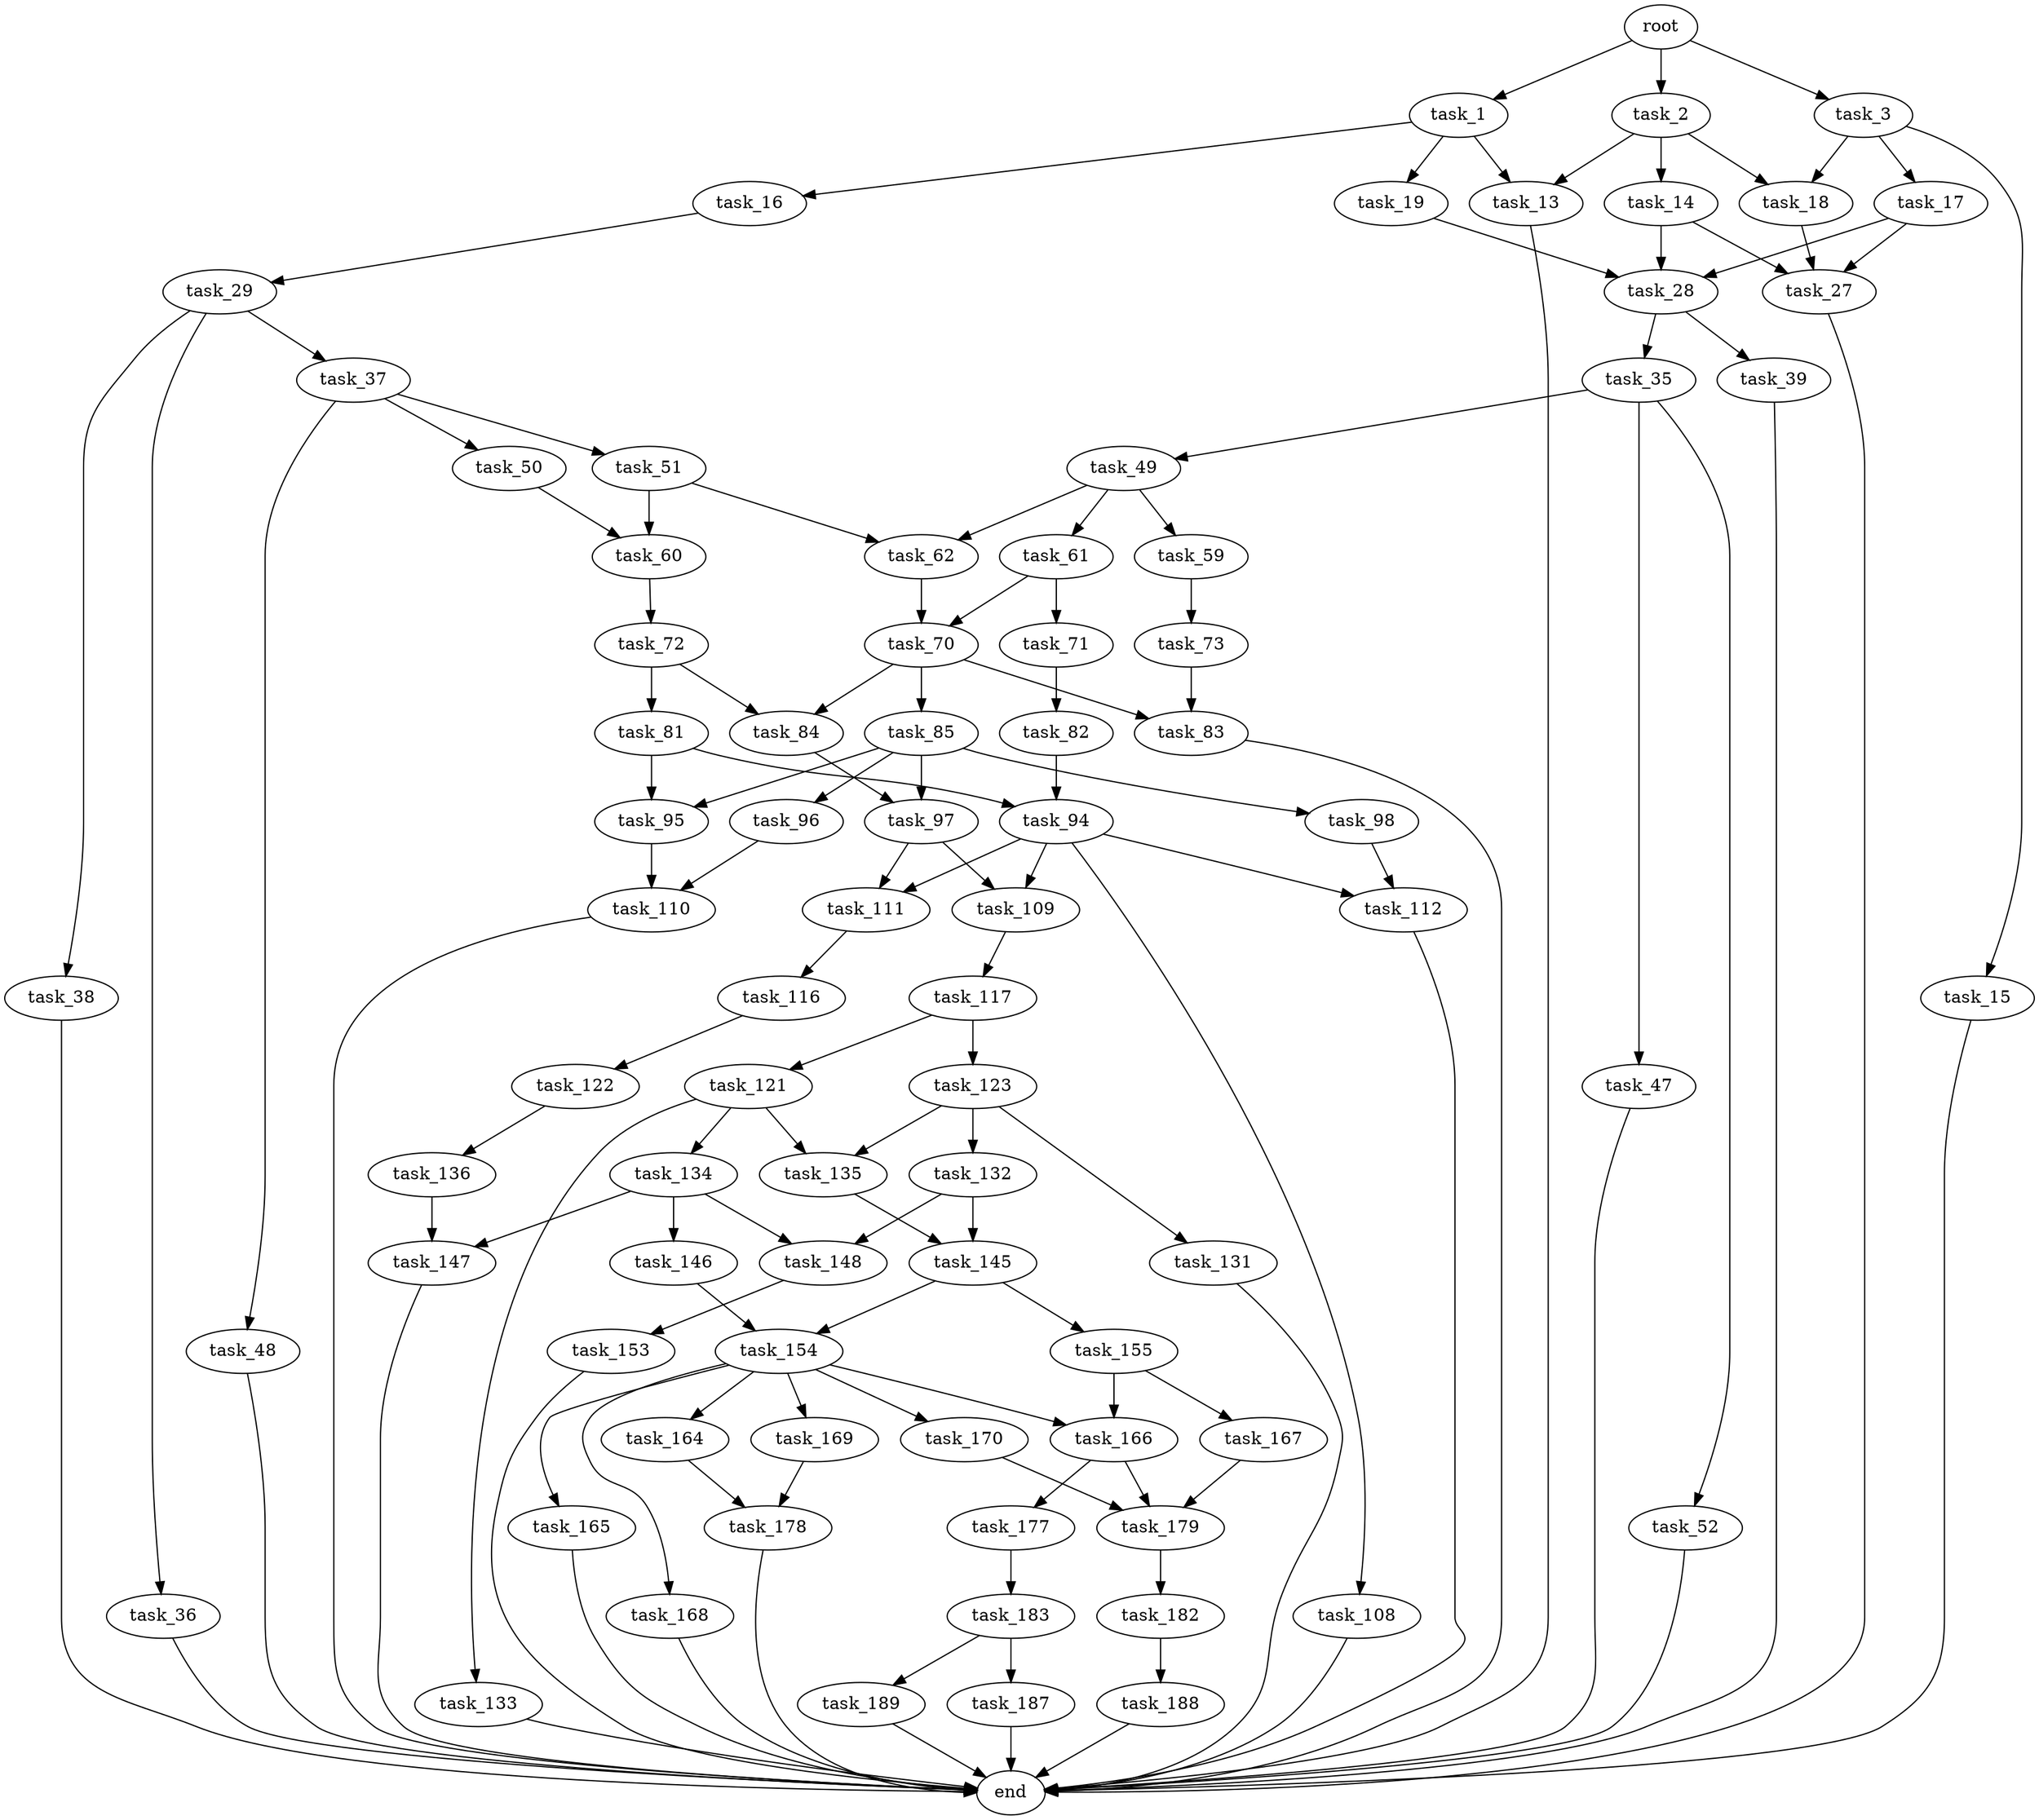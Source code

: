 digraph G {
  root [size="0.000000"];
  task_1 [size="231928233984.000000"];
  task_2 [size="1060471226793.000000"];
  task_3 [size="12772347330.000000"];
  task_13 [size="238503507935.000000"];
  task_14 [size="3304082461.000000"];
  task_15 [size="368293445632.000000"];
  task_16 [size="782757789696.000000"];
  task_17 [size="11555976656.000000"];
  task_18 [size="231928233984.000000"];
  task_19 [size="134217728000.000000"];
  task_27 [size="749909046.000000"];
  task_28 [size="52295589677.000000"];
  task_29 [size="357252679758.000000"];
  task_35 [size="17081991877.000000"];
  task_36 [size="13650938065.000000"];
  task_37 [size="22578088055.000000"];
  task_38 [size="276935073617.000000"];
  task_39 [size="68719476736.000000"];
  task_47 [size="782757789696.000000"];
  task_48 [size="8589934592.000000"];
  task_49 [size="44268442106.000000"];
  task_50 [size="5303441513.000000"];
  task_51 [size="48374301618.000000"];
  task_52 [size="8110740699.000000"];
  task_59 [size="10036373114.000000"];
  task_60 [size="71093641569.000000"];
  task_61 [size="1405024135.000000"];
  task_62 [size="782757789696.000000"];
  task_70 [size="240559201641.000000"];
  task_71 [size="49015266695.000000"];
  task_72 [size="10633145892.000000"];
  task_73 [size="87376564220.000000"];
  task_81 [size="945608479262.000000"];
  task_82 [size="4199161301.000000"];
  task_83 [size="25180011709.000000"];
  task_84 [size="711593816800.000000"];
  task_85 [size="4812271172.000000"];
  task_94 [size="514965972185.000000"];
  task_95 [size="55393124929.000000"];
  task_96 [size="30528912692.000000"];
  task_97 [size="62166830361.000000"];
  task_98 [size="18297262006.000000"];
  task_108 [size="368293445632.000000"];
  task_109 [size="8259267991.000000"];
  task_110 [size="1396147604.000000"];
  task_111 [size="134217728000.000000"];
  task_112 [size="15368820025.000000"];
  task_116 [size="624546497825.000000"];
  task_117 [size="1089504263517.000000"];
  task_121 [size="368293445632.000000"];
  task_122 [size="68719476736.000000"];
  task_123 [size="17400747366.000000"];
  task_131 [size="664778970268.000000"];
  task_132 [size="231928233984.000000"];
  task_133 [size="44773062710.000000"];
  task_134 [size="13053213285.000000"];
  task_135 [size="1298282742364.000000"];
  task_136 [size="1213075531.000000"];
  task_145 [size="217004803750.000000"];
  task_146 [size="733529499477.000000"];
  task_147 [size="165298231642.000000"];
  task_148 [size="231928233984.000000"];
  task_153 [size="105601859873.000000"];
  task_154 [size="3861907270.000000"];
  task_155 [size="552149720789.000000"];
  task_164 [size="7699207773.000000"];
  task_165 [size="68719476736.000000"];
  task_166 [size="524966054870.000000"];
  task_167 [size="13741795542.000000"];
  task_168 [size="17101843715.000000"];
  task_169 [size="10938814150.000000"];
  task_170 [size="273414628011.000000"];
  task_177 [size="33037080789.000000"];
  task_178 [size="226460168225.000000"];
  task_179 [size="549755813888.000000"];
  task_182 [size="68719476736.000000"];
  task_183 [size="21680531798.000000"];
  task_187 [size="4752496470.000000"];
  task_188 [size="26505037166.000000"];
  task_189 [size="782757789696.000000"];
  end [size="0.000000"];

  root -> task_1 [size="1.000000"];
  root -> task_2 [size="1.000000"];
  root -> task_3 [size="1.000000"];
  task_1 -> task_13 [size="301989888.000000"];
  task_1 -> task_16 [size="301989888.000000"];
  task_1 -> task_19 [size="301989888.000000"];
  task_2 -> task_13 [size="838860800.000000"];
  task_2 -> task_14 [size="838860800.000000"];
  task_2 -> task_18 [size="838860800.000000"];
  task_3 -> task_15 [size="301989888.000000"];
  task_3 -> task_17 [size="301989888.000000"];
  task_3 -> task_18 [size="301989888.000000"];
  task_13 -> end [size="1.000000"];
  task_14 -> task_27 [size="209715200.000000"];
  task_14 -> task_28 [size="209715200.000000"];
  task_15 -> end [size="1.000000"];
  task_16 -> task_29 [size="679477248.000000"];
  task_17 -> task_27 [size="209715200.000000"];
  task_17 -> task_28 [size="209715200.000000"];
  task_18 -> task_27 [size="301989888.000000"];
  task_19 -> task_28 [size="209715200.000000"];
  task_27 -> end [size="1.000000"];
  task_28 -> task_35 [size="134217728.000000"];
  task_28 -> task_39 [size="134217728.000000"];
  task_29 -> task_36 [size="536870912.000000"];
  task_29 -> task_37 [size="536870912.000000"];
  task_29 -> task_38 [size="536870912.000000"];
  task_35 -> task_47 [size="838860800.000000"];
  task_35 -> task_49 [size="838860800.000000"];
  task_35 -> task_52 [size="838860800.000000"];
  task_36 -> end [size="1.000000"];
  task_37 -> task_48 [size="411041792.000000"];
  task_37 -> task_50 [size="411041792.000000"];
  task_37 -> task_51 [size="411041792.000000"];
  task_38 -> end [size="1.000000"];
  task_39 -> end [size="1.000000"];
  task_47 -> end [size="1.000000"];
  task_48 -> end [size="1.000000"];
  task_49 -> task_59 [size="838860800.000000"];
  task_49 -> task_61 [size="838860800.000000"];
  task_49 -> task_62 [size="838860800.000000"];
  task_50 -> task_60 [size="209715200.000000"];
  task_51 -> task_60 [size="75497472.000000"];
  task_51 -> task_62 [size="75497472.000000"];
  task_52 -> end [size="1.000000"];
  task_59 -> task_73 [size="209715200.000000"];
  task_60 -> task_72 [size="75497472.000000"];
  task_61 -> task_70 [size="33554432.000000"];
  task_61 -> task_71 [size="33554432.000000"];
  task_62 -> task_70 [size="679477248.000000"];
  task_70 -> task_83 [size="838860800.000000"];
  task_70 -> task_84 [size="838860800.000000"];
  task_70 -> task_85 [size="838860800.000000"];
  task_71 -> task_82 [size="75497472.000000"];
  task_72 -> task_81 [size="301989888.000000"];
  task_72 -> task_84 [size="301989888.000000"];
  task_73 -> task_83 [size="75497472.000000"];
  task_81 -> task_94 [size="679477248.000000"];
  task_81 -> task_95 [size="679477248.000000"];
  task_82 -> task_94 [size="75497472.000000"];
  task_83 -> end [size="1.000000"];
  task_84 -> task_97 [size="536870912.000000"];
  task_85 -> task_95 [size="134217728.000000"];
  task_85 -> task_96 [size="134217728.000000"];
  task_85 -> task_97 [size="134217728.000000"];
  task_85 -> task_98 [size="134217728.000000"];
  task_94 -> task_108 [size="536870912.000000"];
  task_94 -> task_109 [size="536870912.000000"];
  task_94 -> task_111 [size="536870912.000000"];
  task_94 -> task_112 [size="536870912.000000"];
  task_95 -> task_110 [size="134217728.000000"];
  task_96 -> task_110 [size="536870912.000000"];
  task_97 -> task_109 [size="209715200.000000"];
  task_97 -> task_111 [size="209715200.000000"];
  task_98 -> task_112 [size="33554432.000000"];
  task_108 -> end [size="1.000000"];
  task_109 -> task_117 [size="209715200.000000"];
  task_110 -> end [size="1.000000"];
  task_111 -> task_116 [size="209715200.000000"];
  task_112 -> end [size="1.000000"];
  task_116 -> task_122 [size="536870912.000000"];
  task_117 -> task_121 [size="679477248.000000"];
  task_117 -> task_123 [size="679477248.000000"];
  task_121 -> task_133 [size="411041792.000000"];
  task_121 -> task_134 [size="411041792.000000"];
  task_121 -> task_135 [size="411041792.000000"];
  task_122 -> task_136 [size="134217728.000000"];
  task_123 -> task_131 [size="301989888.000000"];
  task_123 -> task_132 [size="301989888.000000"];
  task_123 -> task_135 [size="301989888.000000"];
  task_131 -> end [size="1.000000"];
  task_132 -> task_145 [size="301989888.000000"];
  task_132 -> task_148 [size="301989888.000000"];
  task_133 -> end [size="1.000000"];
  task_134 -> task_146 [size="536870912.000000"];
  task_134 -> task_147 [size="536870912.000000"];
  task_134 -> task_148 [size="536870912.000000"];
  task_135 -> task_145 [size="838860800.000000"];
  task_136 -> task_147 [size="33554432.000000"];
  task_145 -> task_154 [size="209715200.000000"];
  task_145 -> task_155 [size="209715200.000000"];
  task_146 -> task_154 [size="679477248.000000"];
  task_147 -> end [size="1.000000"];
  task_148 -> task_153 [size="301989888.000000"];
  task_153 -> end [size="1.000000"];
  task_154 -> task_164 [size="134217728.000000"];
  task_154 -> task_165 [size="134217728.000000"];
  task_154 -> task_166 [size="134217728.000000"];
  task_154 -> task_168 [size="134217728.000000"];
  task_154 -> task_169 [size="134217728.000000"];
  task_154 -> task_170 [size="134217728.000000"];
  task_155 -> task_166 [size="411041792.000000"];
  task_155 -> task_167 [size="411041792.000000"];
  task_164 -> task_178 [size="33554432.000000"];
  task_165 -> end [size="1.000000"];
  task_166 -> task_177 [size="536870912.000000"];
  task_166 -> task_179 [size="536870912.000000"];
  task_167 -> task_179 [size="838860800.000000"];
  task_168 -> end [size="1.000000"];
  task_169 -> task_178 [size="679477248.000000"];
  task_170 -> task_179 [size="209715200.000000"];
  task_177 -> task_183 [size="679477248.000000"];
  task_178 -> end [size="1.000000"];
  task_179 -> task_182 [size="536870912.000000"];
  task_182 -> task_188 [size="134217728.000000"];
  task_183 -> task_187 [size="679477248.000000"];
  task_183 -> task_189 [size="679477248.000000"];
  task_187 -> end [size="1.000000"];
  task_188 -> end [size="1.000000"];
  task_189 -> end [size="1.000000"];
}
